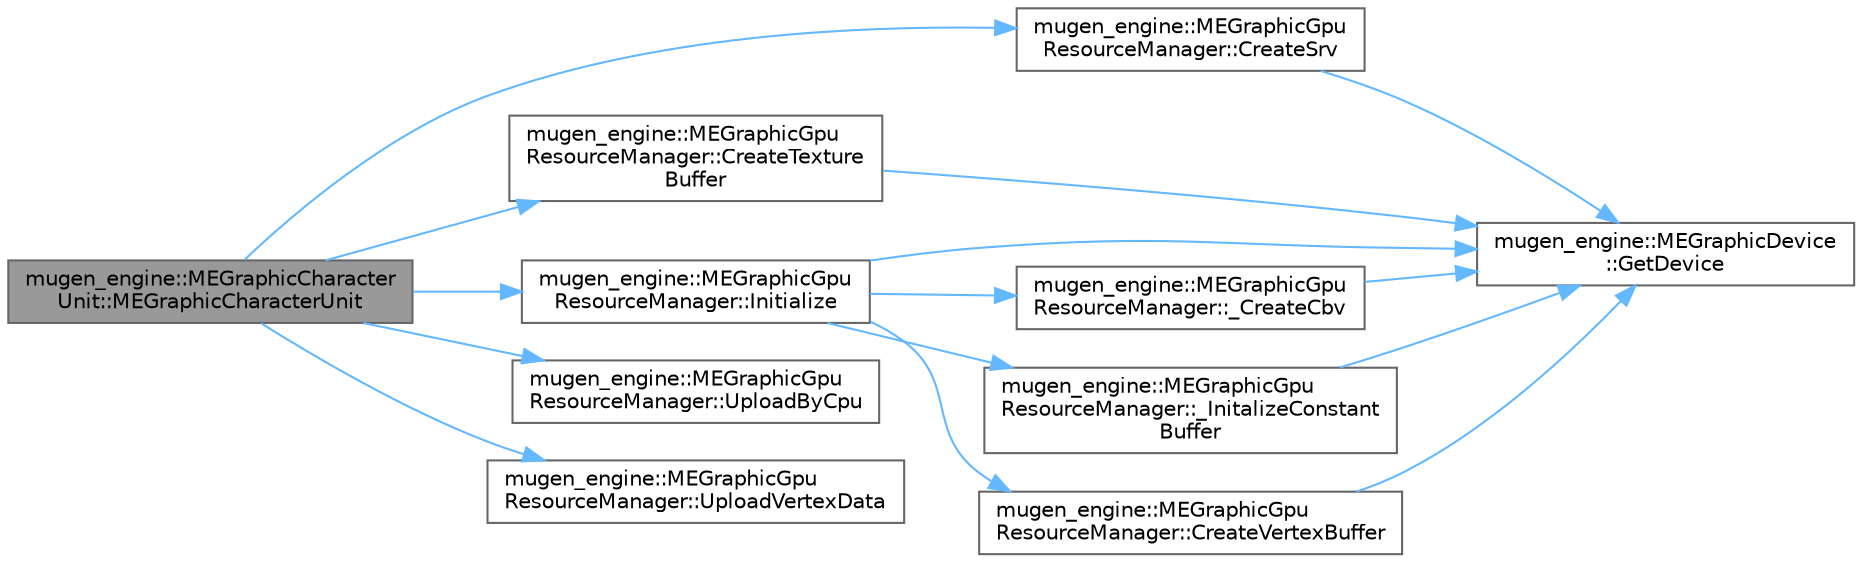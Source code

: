 digraph "mugen_engine::MEGraphicCharacterUnit::MEGraphicCharacterUnit"
{
 // LATEX_PDF_SIZE
  bgcolor="transparent";
  edge [fontname=Helvetica,fontsize=10,labelfontname=Helvetica,labelfontsize=10];
  node [fontname=Helvetica,fontsize=10,shape=box,height=0.2,width=0.4];
  rankdir="LR";
  Node1 [id="Node000001",label="mugen_engine::MEGraphicCharacter\lUnit::MEGraphicCharacterUnit",height=0.2,width=0.4,color="gray40", fillcolor="grey60", style="filled", fontcolor="black",tooltip="コンストラクタ"];
  Node1 -> Node2 [id="edge1_Node000001_Node000002",color="steelblue1",style="solid",tooltip=" "];
  Node2 [id="Node000002",label="mugen_engine::MEGraphicGpu\lResourceManager::CreateSrv",height=0.2,width=0.4,color="grey40", fillcolor="white", style="filled",URL="$classmugen__engine_1_1_m_e_graphic_gpu_resource_manager.html#ae1a25f50192f4a47df95f85d9420bf19",tooltip="指定したインデックスにフォーマットを参考にSRVを構築する"];
  Node2 -> Node3 [id="edge2_Node000002_Node000003",color="steelblue1",style="solid",tooltip=" "];
  Node3 [id="Node000003",label="mugen_engine::MEGraphicDevice\l::GetDevice",height=0.2,width=0.4,color="grey40", fillcolor="white", style="filled",URL="$classmugen__engine_1_1_m_e_graphic_device.html#a1b80c568c2b2708835c532d31a748b25",tooltip="デバイスの生ポインタを取得"];
  Node1 -> Node4 [id="edge3_Node000001_Node000004",color="steelblue1",style="solid",tooltip=" "];
  Node4 [id="Node000004",label="mugen_engine::MEGraphicGpu\lResourceManager::CreateTexture\lBuffer",height=0.2,width=0.4,color="grey40", fillcolor="white", style="filled",URL="$classmugen__engine_1_1_m_e_graphic_gpu_resource_manager.html#ac7326c5e2f2982b9ce05ca2e1173cd34",tooltip="テクスチャのバッファを作成する"];
  Node4 -> Node3 [id="edge4_Node000004_Node000003",color="steelblue1",style="solid",tooltip=" "];
  Node1 -> Node5 [id="edge5_Node000001_Node000005",color="steelblue1",style="solid",tooltip=" "];
  Node5 [id="Node000005",label="mugen_engine::MEGraphicGpu\lResourceManager::Initialize",height=0.2,width=0.4,color="grey40", fillcolor="white", style="filled",URL="$classmugen__engine_1_1_m_e_graphic_gpu_resource_manager.html#a18292f9a7bd0b28e3e3c3dd0ac7a7266",tooltip="初期化"];
  Node5 -> Node6 [id="edge6_Node000005_Node000006",color="steelblue1",style="solid",tooltip=" "];
  Node6 [id="Node000006",label="mugen_engine::MEGraphicGpu\lResourceManager::_CreateCbv",height=0.2,width=0.4,color="grey40", fillcolor="white", style="filled",URL="$classmugen__engine_1_1_m_e_graphic_gpu_resource_manager.html#abc6d485209c321078e3bfbc7862a444e",tooltip="指定したインデックスにCBVを構築する"];
  Node6 -> Node3 [id="edge7_Node000006_Node000003",color="steelblue1",style="solid",tooltip=" "];
  Node5 -> Node7 [id="edge8_Node000005_Node000007",color="steelblue1",style="solid",tooltip=" "];
  Node7 [id="Node000007",label="mugen_engine::MEGraphicGpu\lResourceManager::_InitalizeConstant\lBuffer",height=0.2,width=0.4,color="grey40", fillcolor="white", style="filled",URL="$classmugen__engine_1_1_m_e_graphic_gpu_resource_manager.html#a15c0ac9fb35f01fd62c12a6cfecedb47",tooltip="定数バッファを確保する"];
  Node7 -> Node3 [id="edge9_Node000007_Node000003",color="steelblue1",style="solid",tooltip=" "];
  Node5 -> Node8 [id="edge10_Node000005_Node000008",color="steelblue1",style="solid",tooltip=" "];
  Node8 [id="Node000008",label="mugen_engine::MEGraphicGpu\lResourceManager::CreateVertexBuffer",height=0.2,width=0.4,color="grey40", fillcolor="white", style="filled",URL="$classmugen__engine_1_1_m_e_graphic_gpu_resource_manager.html#ac7aab3b4314e258a876c5249b485e4ca",tooltip="頂点バッファの作成"];
  Node8 -> Node3 [id="edge11_Node000008_Node000003",color="steelblue1",style="solid",tooltip=" "];
  Node5 -> Node3 [id="edge12_Node000005_Node000003",color="steelblue1",style="solid",tooltip=" "];
  Node1 -> Node9 [id="edge13_Node000001_Node000009",color="steelblue1",style="solid",tooltip=" "];
  Node9 [id="Node000009",label="mugen_engine::MEGraphicGpu\lResourceManager::UploadByCpu",height=0.2,width=0.4,color="grey40", fillcolor="white", style="filled",URL="$classmugen__engine_1_1_m_e_graphic_gpu_resource_manager.html#a229f04c42b5f7def8ad7999e4ecfec49",tooltip="CPUで転送する"];
  Node1 -> Node10 [id="edge14_Node000001_Node000010",color="steelblue1",style="solid",tooltip=" "];
  Node10 [id="Node000010",label="mugen_engine::MEGraphicGpu\lResourceManager::UploadVertexData",height=0.2,width=0.4,color="grey40", fillcolor="white", style="filled",URL="$classmugen__engine_1_1_m_e_graphic_gpu_resource_manager.html#a91c18fd82dd79bf21e337ae1d0651fe1",tooltip="頂点データをバッファに書き込む"];
}
